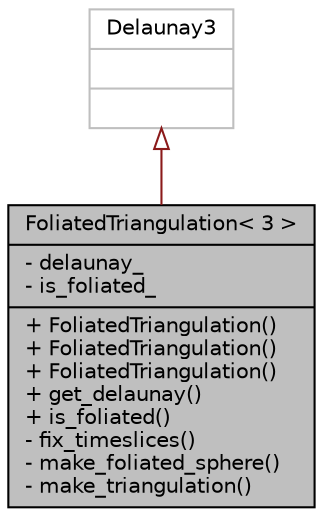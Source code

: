 digraph "FoliatedTriangulation&lt; 3 &gt;"
{
  edge [fontname="Helvetica",fontsize="10",labelfontname="Helvetica",labelfontsize="10"];
  node [fontname="Helvetica",fontsize="10",shape=record];
  Node2 [label="{FoliatedTriangulation\< 3 \>\n|- delaunay_\l- is_foliated_\l|+ FoliatedTriangulation()\l+ FoliatedTriangulation()\l+ FoliatedTriangulation()\l+ get_delaunay()\l+ is_foliated()\l- fix_timeslices()\l- make_foliated_sphere()\l- make_triangulation()\l}",height=0.2,width=0.4,color="black", fillcolor="grey75", style="filled", fontcolor="black"];
  Node3 -> Node2 [dir="back",color="firebrick4",fontsize="10",style="solid",arrowtail="onormal",fontname="Helvetica"];
  Node3 [label="{Delaunay3\n||}",height=0.2,width=0.4,color="grey75", fillcolor="white", style="filled"];
}
